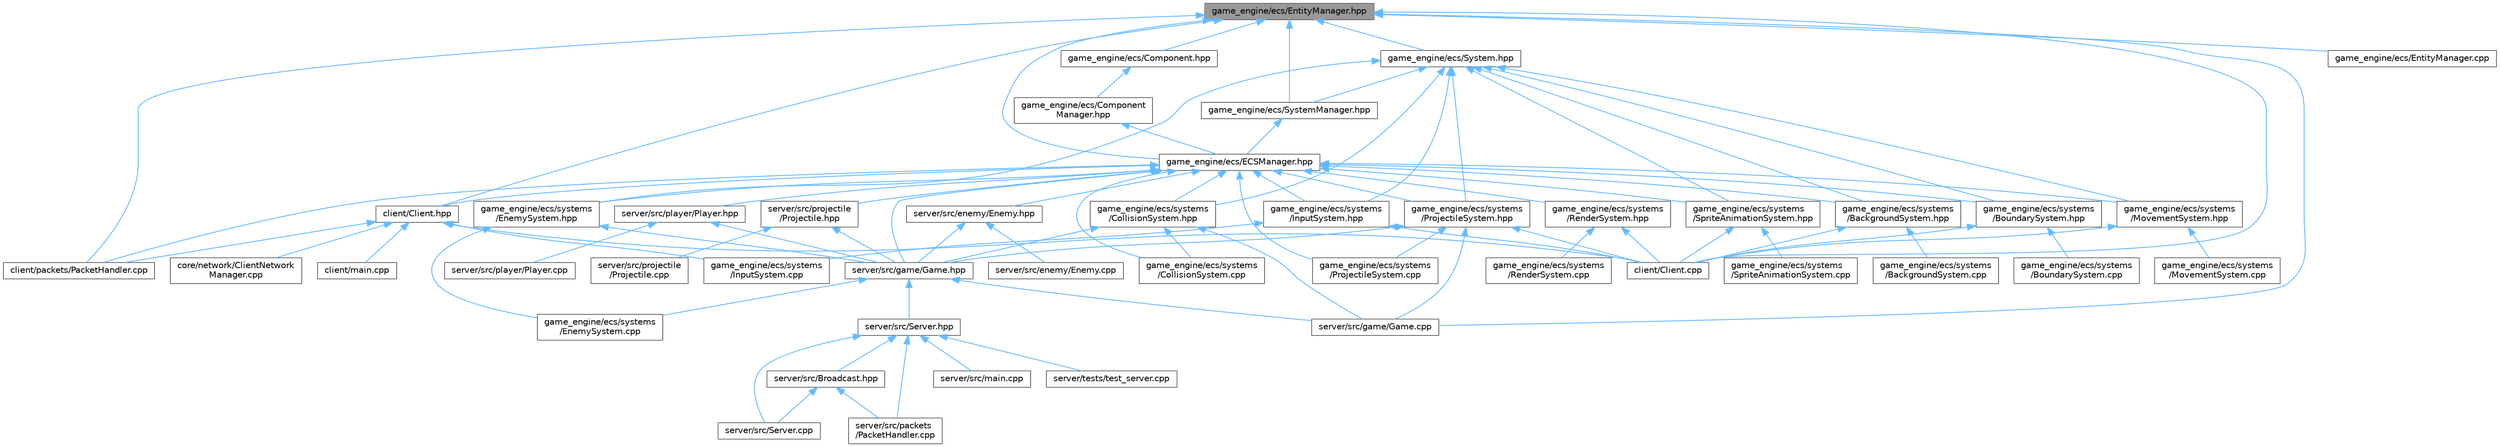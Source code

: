 digraph "game_engine/ecs/EntityManager.hpp"
{
 // LATEX_PDF_SIZE
  bgcolor="transparent";
  edge [fontname=Helvetica,fontsize=10,labelfontname=Helvetica,labelfontsize=10];
  node [fontname=Helvetica,fontsize=10,shape=box,height=0.2,width=0.4];
  Node1 [id="Node000001",label="game_engine/ecs/EntityManager.hpp",height=0.2,width=0.4,color="gray40", fillcolor="grey60", style="filled", fontcolor="black",tooltip=" "];
  Node1 -> Node2 [id="edge81_Node000001_Node000002",dir="back",color="steelblue1",style="solid",tooltip=" "];
  Node2 [id="Node000002",label="client/Client.cpp",height=0.2,width=0.4,color="grey40", fillcolor="white", style="filled",URL="$_client_8cpp.html",tooltip=" "];
  Node1 -> Node3 [id="edge82_Node000001_Node000003",dir="back",color="steelblue1",style="solid",tooltip=" "];
  Node3 [id="Node000003",label="client/Client.hpp",height=0.2,width=0.4,color="grey40", fillcolor="white", style="filled",URL="$_client_8hpp.html",tooltip=" "];
  Node3 -> Node2 [id="edge83_Node000003_Node000002",dir="back",color="steelblue1",style="solid",tooltip=" "];
  Node3 -> Node4 [id="edge84_Node000003_Node000004",dir="back",color="steelblue1",style="solid",tooltip=" "];
  Node4 [id="Node000004",label="client/main.cpp",height=0.2,width=0.4,color="grey40", fillcolor="white", style="filled",URL="$client_2main_8cpp.html",tooltip=" "];
  Node3 -> Node5 [id="edge85_Node000003_Node000005",dir="back",color="steelblue1",style="solid",tooltip=" "];
  Node5 [id="Node000005",label="client/packets/PacketHandler.cpp",height=0.2,width=0.4,color="grey40", fillcolor="white", style="filled",URL="$client_2packets_2_packet_handler_8cpp.html",tooltip=" "];
  Node3 -> Node6 [id="edge86_Node000003_Node000006",dir="back",color="steelblue1",style="solid",tooltip=" "];
  Node6 [id="Node000006",label="core/network/ClientNetwork\lManager.cpp",height=0.2,width=0.4,color="grey40", fillcolor="white", style="filled",URL="$_client_network_manager_8cpp.html",tooltip=" "];
  Node3 -> Node7 [id="edge87_Node000003_Node000007",dir="back",color="steelblue1",style="solid",tooltip=" "];
  Node7 [id="Node000007",label="game_engine/ecs/systems\l/InputSystem.cpp",height=0.2,width=0.4,color="grey40", fillcolor="white", style="filled",URL="$_input_system_8cpp.html",tooltip=" "];
  Node1 -> Node5 [id="edge88_Node000001_Node000005",dir="back",color="steelblue1",style="solid",tooltip=" "];
  Node1 -> Node8 [id="edge89_Node000001_Node000008",dir="back",color="steelblue1",style="solid",tooltip=" "];
  Node8 [id="Node000008",label="game_engine/ecs/Component.hpp",height=0.2,width=0.4,color="grey40", fillcolor="white", style="filled",URL="$_component_8hpp.html",tooltip=" "];
  Node8 -> Node9 [id="edge90_Node000008_Node000009",dir="back",color="steelblue1",style="solid",tooltip=" "];
  Node9 [id="Node000009",label="game_engine/ecs/Component\lManager.hpp",height=0.2,width=0.4,color="grey40", fillcolor="white", style="filled",URL="$_component_manager_8hpp.html",tooltip=" "];
  Node9 -> Node10 [id="edge91_Node000009_Node000010",dir="back",color="steelblue1",style="solid",tooltip=" "];
  Node10 [id="Node000010",label="game_engine/ecs/ECSManager.hpp",height=0.2,width=0.4,color="grey40", fillcolor="white", style="filled",URL="$_e_c_s_manager_8hpp.html",tooltip=" "];
  Node10 -> Node3 [id="edge92_Node000010_Node000003",dir="back",color="steelblue1",style="solid",tooltip=" "];
  Node10 -> Node5 [id="edge93_Node000010_Node000005",dir="back",color="steelblue1",style="solid",tooltip=" "];
  Node10 -> Node11 [id="edge94_Node000010_Node000011",dir="back",color="steelblue1",style="solid",tooltip=" "];
  Node11 [id="Node000011",label="game_engine/ecs/systems\l/BackgroundSystem.hpp",height=0.2,width=0.4,color="grey40", fillcolor="white", style="filled",URL="$_background_system_8hpp.html",tooltip=" "];
  Node11 -> Node2 [id="edge95_Node000011_Node000002",dir="back",color="steelblue1",style="solid",tooltip=" "];
  Node11 -> Node12 [id="edge96_Node000011_Node000012",dir="back",color="steelblue1",style="solid",tooltip=" "];
  Node12 [id="Node000012",label="game_engine/ecs/systems\l/BackgroundSystem.cpp",height=0.2,width=0.4,color="grey40", fillcolor="white", style="filled",URL="$_background_system_8cpp.html",tooltip=" "];
  Node10 -> Node13 [id="edge97_Node000010_Node000013",dir="back",color="steelblue1",style="solid",tooltip=" "];
  Node13 [id="Node000013",label="game_engine/ecs/systems\l/BoundarySystem.hpp",height=0.2,width=0.4,color="grey40", fillcolor="white", style="filled",URL="$_boundary_system_8hpp.html",tooltip=" "];
  Node13 -> Node2 [id="edge98_Node000013_Node000002",dir="back",color="steelblue1",style="solid",tooltip=" "];
  Node13 -> Node14 [id="edge99_Node000013_Node000014",dir="back",color="steelblue1",style="solid",tooltip=" "];
  Node14 [id="Node000014",label="game_engine/ecs/systems\l/BoundarySystem.cpp",height=0.2,width=0.4,color="grey40", fillcolor="white", style="filled",URL="$_boundary_system_8cpp.html",tooltip=" "];
  Node10 -> Node15 [id="edge100_Node000010_Node000015",dir="back",color="steelblue1",style="solid",tooltip=" "];
  Node15 [id="Node000015",label="game_engine/ecs/systems\l/CollisionSystem.cpp",height=0.2,width=0.4,color="grey40", fillcolor="white", style="filled",URL="$_collision_system_8cpp.html",tooltip=" "];
  Node10 -> Node16 [id="edge101_Node000010_Node000016",dir="back",color="steelblue1",style="solid",tooltip=" "];
  Node16 [id="Node000016",label="game_engine/ecs/systems\l/CollisionSystem.hpp",height=0.2,width=0.4,color="grey40", fillcolor="white", style="filled",URL="$_collision_system_8hpp.html",tooltip=" "];
  Node16 -> Node15 [id="edge102_Node000016_Node000015",dir="back",color="steelblue1",style="solid",tooltip=" "];
  Node16 -> Node17 [id="edge103_Node000016_Node000017",dir="back",color="steelblue1",style="solid",tooltip=" "];
  Node17 [id="Node000017",label="server/src/game/Game.cpp",height=0.2,width=0.4,color="grey40", fillcolor="white", style="filled",URL="$_game_8cpp.html",tooltip=" "];
  Node16 -> Node18 [id="edge104_Node000016_Node000018",dir="back",color="steelblue1",style="solid",tooltip=" "];
  Node18 [id="Node000018",label="server/src/game/Game.hpp",height=0.2,width=0.4,color="grey40", fillcolor="white", style="filled",URL="$_game_8hpp.html",tooltip=" "];
  Node18 -> Node19 [id="edge105_Node000018_Node000019",dir="back",color="steelblue1",style="solid",tooltip=" "];
  Node19 [id="Node000019",label="game_engine/ecs/systems\l/EnemySystem.cpp",height=0.2,width=0.4,color="grey40", fillcolor="white", style="filled",URL="$_enemy_system_8cpp.html",tooltip=" "];
  Node18 -> Node20 [id="edge106_Node000018_Node000020",dir="back",color="steelblue1",style="solid",tooltip=" "];
  Node20 [id="Node000020",label="server/src/Server.hpp",height=0.2,width=0.4,color="grey40", fillcolor="white", style="filled",URL="$_server_8hpp.html",tooltip=" "];
  Node20 -> Node21 [id="edge107_Node000020_Node000021",dir="back",color="steelblue1",style="solid",tooltip=" "];
  Node21 [id="Node000021",label="server/src/Broadcast.hpp",height=0.2,width=0.4,color="grey40", fillcolor="white", style="filled",URL="$_broadcast_8hpp.html",tooltip=" "];
  Node21 -> Node22 [id="edge108_Node000021_Node000022",dir="back",color="steelblue1",style="solid",tooltip=" "];
  Node22 [id="Node000022",label="server/src/Server.cpp",height=0.2,width=0.4,color="grey40", fillcolor="white", style="filled",URL="$_server_8cpp.html",tooltip=" "];
  Node21 -> Node23 [id="edge109_Node000021_Node000023",dir="back",color="steelblue1",style="solid",tooltip=" "];
  Node23 [id="Node000023",label="server/src/packets\l/PacketHandler.cpp",height=0.2,width=0.4,color="grey40", fillcolor="white", style="filled",URL="$server_2src_2packets_2_packet_handler_8cpp.html",tooltip=" "];
  Node20 -> Node22 [id="edge110_Node000020_Node000022",dir="back",color="steelblue1",style="solid",tooltip=" "];
  Node20 -> Node24 [id="edge111_Node000020_Node000024",dir="back",color="steelblue1",style="solid",tooltip=" "];
  Node24 [id="Node000024",label="server/src/main.cpp",height=0.2,width=0.4,color="grey40", fillcolor="white", style="filled",URL="$server_2src_2main_8cpp.html",tooltip=" "];
  Node20 -> Node23 [id="edge112_Node000020_Node000023",dir="back",color="steelblue1",style="solid",tooltip=" "];
  Node20 -> Node25 [id="edge113_Node000020_Node000025",dir="back",color="steelblue1",style="solid",tooltip=" "];
  Node25 [id="Node000025",label="server/tests/test_server.cpp",height=0.2,width=0.4,color="grey40", fillcolor="white", style="filled",URL="$test__server_8cpp.html",tooltip=" "];
  Node18 -> Node17 [id="edge114_Node000018_Node000017",dir="back",color="steelblue1",style="solid",tooltip=" "];
  Node10 -> Node26 [id="edge115_Node000010_Node000026",dir="back",color="steelblue1",style="solid",tooltip=" "];
  Node26 [id="Node000026",label="game_engine/ecs/systems\l/EnemySystem.hpp",height=0.2,width=0.4,color="grey40", fillcolor="white", style="filled",URL="$_enemy_system_8hpp.html",tooltip=" "];
  Node26 -> Node19 [id="edge116_Node000026_Node000019",dir="back",color="steelblue1",style="solid",tooltip=" "];
  Node26 -> Node18 [id="edge117_Node000026_Node000018",dir="back",color="steelblue1",style="solid",tooltip=" "];
  Node10 -> Node27 [id="edge118_Node000010_Node000027",dir="back",color="steelblue1",style="solid",tooltip=" "];
  Node27 [id="Node000027",label="game_engine/ecs/systems\l/InputSystem.hpp",height=0.2,width=0.4,color="grey40", fillcolor="white", style="filled",URL="$_input_system_8hpp.html",tooltip=" "];
  Node27 -> Node2 [id="edge119_Node000027_Node000002",dir="back",color="steelblue1",style="solid",tooltip=" "];
  Node27 -> Node7 [id="edge120_Node000027_Node000007",dir="back",color="steelblue1",style="solid",tooltip=" "];
  Node10 -> Node28 [id="edge121_Node000010_Node000028",dir="back",color="steelblue1",style="solid",tooltip=" "];
  Node28 [id="Node000028",label="game_engine/ecs/systems\l/MovementSystem.hpp",height=0.2,width=0.4,color="grey40", fillcolor="white", style="filled",URL="$_movement_system_8hpp.html",tooltip=" "];
  Node28 -> Node2 [id="edge122_Node000028_Node000002",dir="back",color="steelblue1",style="solid",tooltip=" "];
  Node28 -> Node29 [id="edge123_Node000028_Node000029",dir="back",color="steelblue1",style="solid",tooltip=" "];
  Node29 [id="Node000029",label="game_engine/ecs/systems\l/MovementSystem.cpp",height=0.2,width=0.4,color="grey40", fillcolor="white", style="filled",URL="$_movement_system_8cpp.html",tooltip=" "];
  Node10 -> Node30 [id="edge124_Node000010_Node000030",dir="back",color="steelblue1",style="solid",tooltip=" "];
  Node30 [id="Node000030",label="game_engine/ecs/systems\l/ProjectileSystem.cpp",height=0.2,width=0.4,color="grey40", fillcolor="white", style="filled",URL="$_projectile_system_8cpp.html",tooltip=" "];
  Node10 -> Node31 [id="edge125_Node000010_Node000031",dir="back",color="steelblue1",style="solid",tooltip=" "];
  Node31 [id="Node000031",label="game_engine/ecs/systems\l/ProjectileSystem.hpp",height=0.2,width=0.4,color="grey40", fillcolor="white", style="filled",URL="$_projectile_system_8hpp.html",tooltip=" "];
  Node31 -> Node2 [id="edge126_Node000031_Node000002",dir="back",color="steelblue1",style="solid",tooltip=" "];
  Node31 -> Node30 [id="edge127_Node000031_Node000030",dir="back",color="steelblue1",style="solid",tooltip=" "];
  Node31 -> Node17 [id="edge128_Node000031_Node000017",dir="back",color="steelblue1",style="solid",tooltip=" "];
  Node31 -> Node18 [id="edge129_Node000031_Node000018",dir="back",color="steelblue1",style="solid",tooltip=" "];
  Node10 -> Node32 [id="edge130_Node000010_Node000032",dir="back",color="steelblue1",style="solid",tooltip=" "];
  Node32 [id="Node000032",label="game_engine/ecs/systems\l/RenderSystem.hpp",height=0.2,width=0.4,color="grey40", fillcolor="white", style="filled",URL="$_render_system_8hpp.html",tooltip=" "];
  Node32 -> Node2 [id="edge131_Node000032_Node000002",dir="back",color="steelblue1",style="solid",tooltip=" "];
  Node32 -> Node33 [id="edge132_Node000032_Node000033",dir="back",color="steelblue1",style="solid",tooltip=" "];
  Node33 [id="Node000033",label="game_engine/ecs/systems\l/RenderSystem.cpp",height=0.2,width=0.4,color="grey40", fillcolor="white", style="filled",URL="$_render_system_8cpp.html",tooltip=" "];
  Node10 -> Node34 [id="edge133_Node000010_Node000034",dir="back",color="steelblue1",style="solid",tooltip=" "];
  Node34 [id="Node000034",label="game_engine/ecs/systems\l/SpriteAnimationSystem.hpp",height=0.2,width=0.4,color="grey40", fillcolor="white", style="filled",URL="$_sprite_animation_system_8hpp.html",tooltip=" "];
  Node34 -> Node2 [id="edge134_Node000034_Node000002",dir="back",color="steelblue1",style="solid",tooltip=" "];
  Node34 -> Node35 [id="edge135_Node000034_Node000035",dir="back",color="steelblue1",style="solid",tooltip=" "];
  Node35 [id="Node000035",label="game_engine/ecs/systems\l/SpriteAnimationSystem.cpp",height=0.2,width=0.4,color="grey40", fillcolor="white", style="filled",URL="$_sprite_animation_system_8cpp.html",tooltip=" "];
  Node10 -> Node36 [id="edge136_Node000010_Node000036",dir="back",color="steelblue1",style="solid",tooltip=" "];
  Node36 [id="Node000036",label="server/src/enemy/Enemy.hpp",height=0.2,width=0.4,color="grey40", fillcolor="white", style="filled",URL="$_enemy_8hpp.html",tooltip=" "];
  Node36 -> Node37 [id="edge137_Node000036_Node000037",dir="back",color="steelblue1",style="solid",tooltip=" "];
  Node37 [id="Node000037",label="server/src/enemy/Enemy.cpp",height=0.2,width=0.4,color="grey40", fillcolor="white", style="filled",URL="$_enemy_8cpp.html",tooltip=" "];
  Node36 -> Node18 [id="edge138_Node000036_Node000018",dir="back",color="steelblue1",style="solid",tooltip=" "];
  Node10 -> Node18 [id="edge139_Node000010_Node000018",dir="back",color="steelblue1",style="solid",tooltip=" "];
  Node10 -> Node38 [id="edge140_Node000010_Node000038",dir="back",color="steelblue1",style="solid",tooltip=" "];
  Node38 [id="Node000038",label="server/src/player/Player.hpp",height=0.2,width=0.4,color="grey40", fillcolor="white", style="filled",URL="$_player_8hpp.html",tooltip=" "];
  Node38 -> Node18 [id="edge141_Node000038_Node000018",dir="back",color="steelblue1",style="solid",tooltip=" "];
  Node38 -> Node39 [id="edge142_Node000038_Node000039",dir="back",color="steelblue1",style="solid",tooltip=" "];
  Node39 [id="Node000039",label="server/src/player/Player.cpp",height=0.2,width=0.4,color="grey40", fillcolor="white", style="filled",URL="$_player_8cpp.html",tooltip=" "];
  Node10 -> Node40 [id="edge143_Node000010_Node000040",dir="back",color="steelblue1",style="solid",tooltip=" "];
  Node40 [id="Node000040",label="server/src/projectile\l/Projectile.hpp",height=0.2,width=0.4,color="grey40", fillcolor="white", style="filled",URL="$_projectile_8hpp.html",tooltip=" "];
  Node40 -> Node18 [id="edge144_Node000040_Node000018",dir="back",color="steelblue1",style="solid",tooltip=" "];
  Node40 -> Node41 [id="edge145_Node000040_Node000041",dir="back",color="steelblue1",style="solid",tooltip=" "];
  Node41 [id="Node000041",label="server/src/projectile\l/Projectile.cpp",height=0.2,width=0.4,color="grey40", fillcolor="white", style="filled",URL="$_projectile_8cpp.html",tooltip=" "];
  Node1 -> Node10 [id="edge146_Node000001_Node000010",dir="back",color="steelblue1",style="solid",tooltip=" "];
  Node1 -> Node42 [id="edge147_Node000001_Node000042",dir="back",color="steelblue1",style="solid",tooltip=" "];
  Node42 [id="Node000042",label="game_engine/ecs/EntityManager.cpp",height=0.2,width=0.4,color="grey40", fillcolor="white", style="filled",URL="$_entity_manager_8cpp.html",tooltip=" "];
  Node1 -> Node43 [id="edge148_Node000001_Node000043",dir="back",color="steelblue1",style="solid",tooltip=" "];
  Node43 [id="Node000043",label="game_engine/ecs/System.hpp",height=0.2,width=0.4,color="grey40", fillcolor="white", style="filled",URL="$_system_8hpp.html",tooltip=" "];
  Node43 -> Node44 [id="edge149_Node000043_Node000044",dir="back",color="steelblue1",style="solid",tooltip=" "];
  Node44 [id="Node000044",label="game_engine/ecs/SystemManager.hpp",height=0.2,width=0.4,color="grey40", fillcolor="white", style="filled",URL="$_system_manager_8hpp.html",tooltip=" "];
  Node44 -> Node10 [id="edge150_Node000044_Node000010",dir="back",color="steelblue1",style="solid",tooltip=" "];
  Node43 -> Node11 [id="edge151_Node000043_Node000011",dir="back",color="steelblue1",style="solid",tooltip=" "];
  Node43 -> Node13 [id="edge152_Node000043_Node000013",dir="back",color="steelblue1",style="solid",tooltip=" "];
  Node43 -> Node16 [id="edge153_Node000043_Node000016",dir="back",color="steelblue1",style="solid",tooltip=" "];
  Node43 -> Node26 [id="edge154_Node000043_Node000026",dir="back",color="steelblue1",style="solid",tooltip=" "];
  Node43 -> Node27 [id="edge155_Node000043_Node000027",dir="back",color="steelblue1",style="solid",tooltip=" "];
  Node43 -> Node28 [id="edge156_Node000043_Node000028",dir="back",color="steelblue1",style="solid",tooltip=" "];
  Node43 -> Node31 [id="edge157_Node000043_Node000031",dir="back",color="steelblue1",style="solid",tooltip=" "];
  Node43 -> Node34 [id="edge158_Node000043_Node000034",dir="back",color="steelblue1",style="solid",tooltip=" "];
  Node1 -> Node44 [id="edge159_Node000001_Node000044",dir="back",color="steelblue1",style="solid",tooltip=" "];
  Node1 -> Node17 [id="edge160_Node000001_Node000017",dir="back",color="steelblue1",style="solid",tooltip=" "];
}
